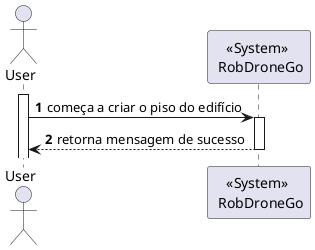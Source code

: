 @startuml
'https://plantuml.com/sequence-diagram

autonumber

Actor User
participant "<<System>> \n RobDroneGo" as sys
activate User
User -> sys: começa a criar o piso do edifício
activate sys
sys--> User: retorna mensagem de sucesso
deactivate sys
@enduml